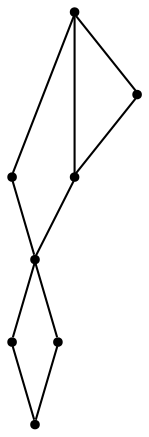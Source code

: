 graph {
  node [shape=point,comment="{\"directed\":false,\"doi\":\"10.1007/978-3-540-31843-9_35\",\"figure\":\"1\"}"]

  v0 [pos="1152.4644077034884,1079.7481854756675"]
  v1 [pos="912.6697674418605,839.7492090861004"]
  v2 [pos="792.6474291424419,839.7492090861004"]
  v3 [pos="672.6250908430233,719.7492599487307"]
  v4 [pos="591.1099382267441,681.2492688496909"]
  v5 [pos="586.1090207122093,633.2492192586265"]
  v6 [pos="552.6028161337209,599.7492154439292"]
  v7 [pos="509.5947856104651,599.7492154439292"]

  v1 -- v0 [id="-2",pos="912.6697674418605,839.7492090861004 1152.4644077034884,1079.7481854756675 1152.4644077034884,1079.7481854756675 1152.4644077034884,1079.7481854756675"]
  v2 -- v0 [id="-3",pos="792.6474291424419,839.7492090861004 1152.4644077034884,1079.7481854756675 1152.4644077034884,1079.7481854756675 1152.4644077034884,1079.7481854756675"]
  v3 -- v1 [id="-4",pos="672.6250908430233,719.7492599487307 912.6697674418605,839.7492090861004 912.6697674418605,839.7492090861004 912.6697674418605,839.7492090861004"]
  v3 -- v2 [id="-5",pos="672.6250908430233,719.7492599487307 792.6474291424419,839.7492090861004 792.6474291424419,839.7492090861004 792.6474291424419,839.7492090861004"]
  v4 -- v3 [id="-6",pos="591.1099382267441,681.2492688496909 672.6250908430233,719.7492599487307 672.6250908430233,719.7492599487307 672.6250908430233,719.7492599487307"]
  v5 -- v3 [id="-8",pos="586.1090207122093,633.2492192586265 672.6250908430233,719.7492599487307 672.6250908430233,719.7492599487307 672.6250908430233,719.7492599487307"]
  v6 -- v5 [id="-9",pos="552.6028161337209,599.7492154439292 586.1090207122093,633.2492192586265 586.1090207122093,633.2492192586265 586.1090207122093,633.2492192586265"]
  v7 -- v6 [id="-11",pos="509.5947856104651,599.7492154439292 552.6028161337209,599.7492154439292 552.6028161337209,599.7492154439292 552.6028161337209,599.7492154439292"]
  v7 -- v5 [id="-12",pos="509.5947856104651,599.7492154439292 586.1090207122093,633.2492192586265 586.1090207122093,633.2492192586265 586.1090207122093,633.2492192586265"]
  v7 -- v4 [id="-13",pos="509.5947856104651,599.7492154439292 591.1099382267441,681.2492688496909 591.1099382267441,681.2492688496909 591.1099382267441,681.2492688496909"]
}
